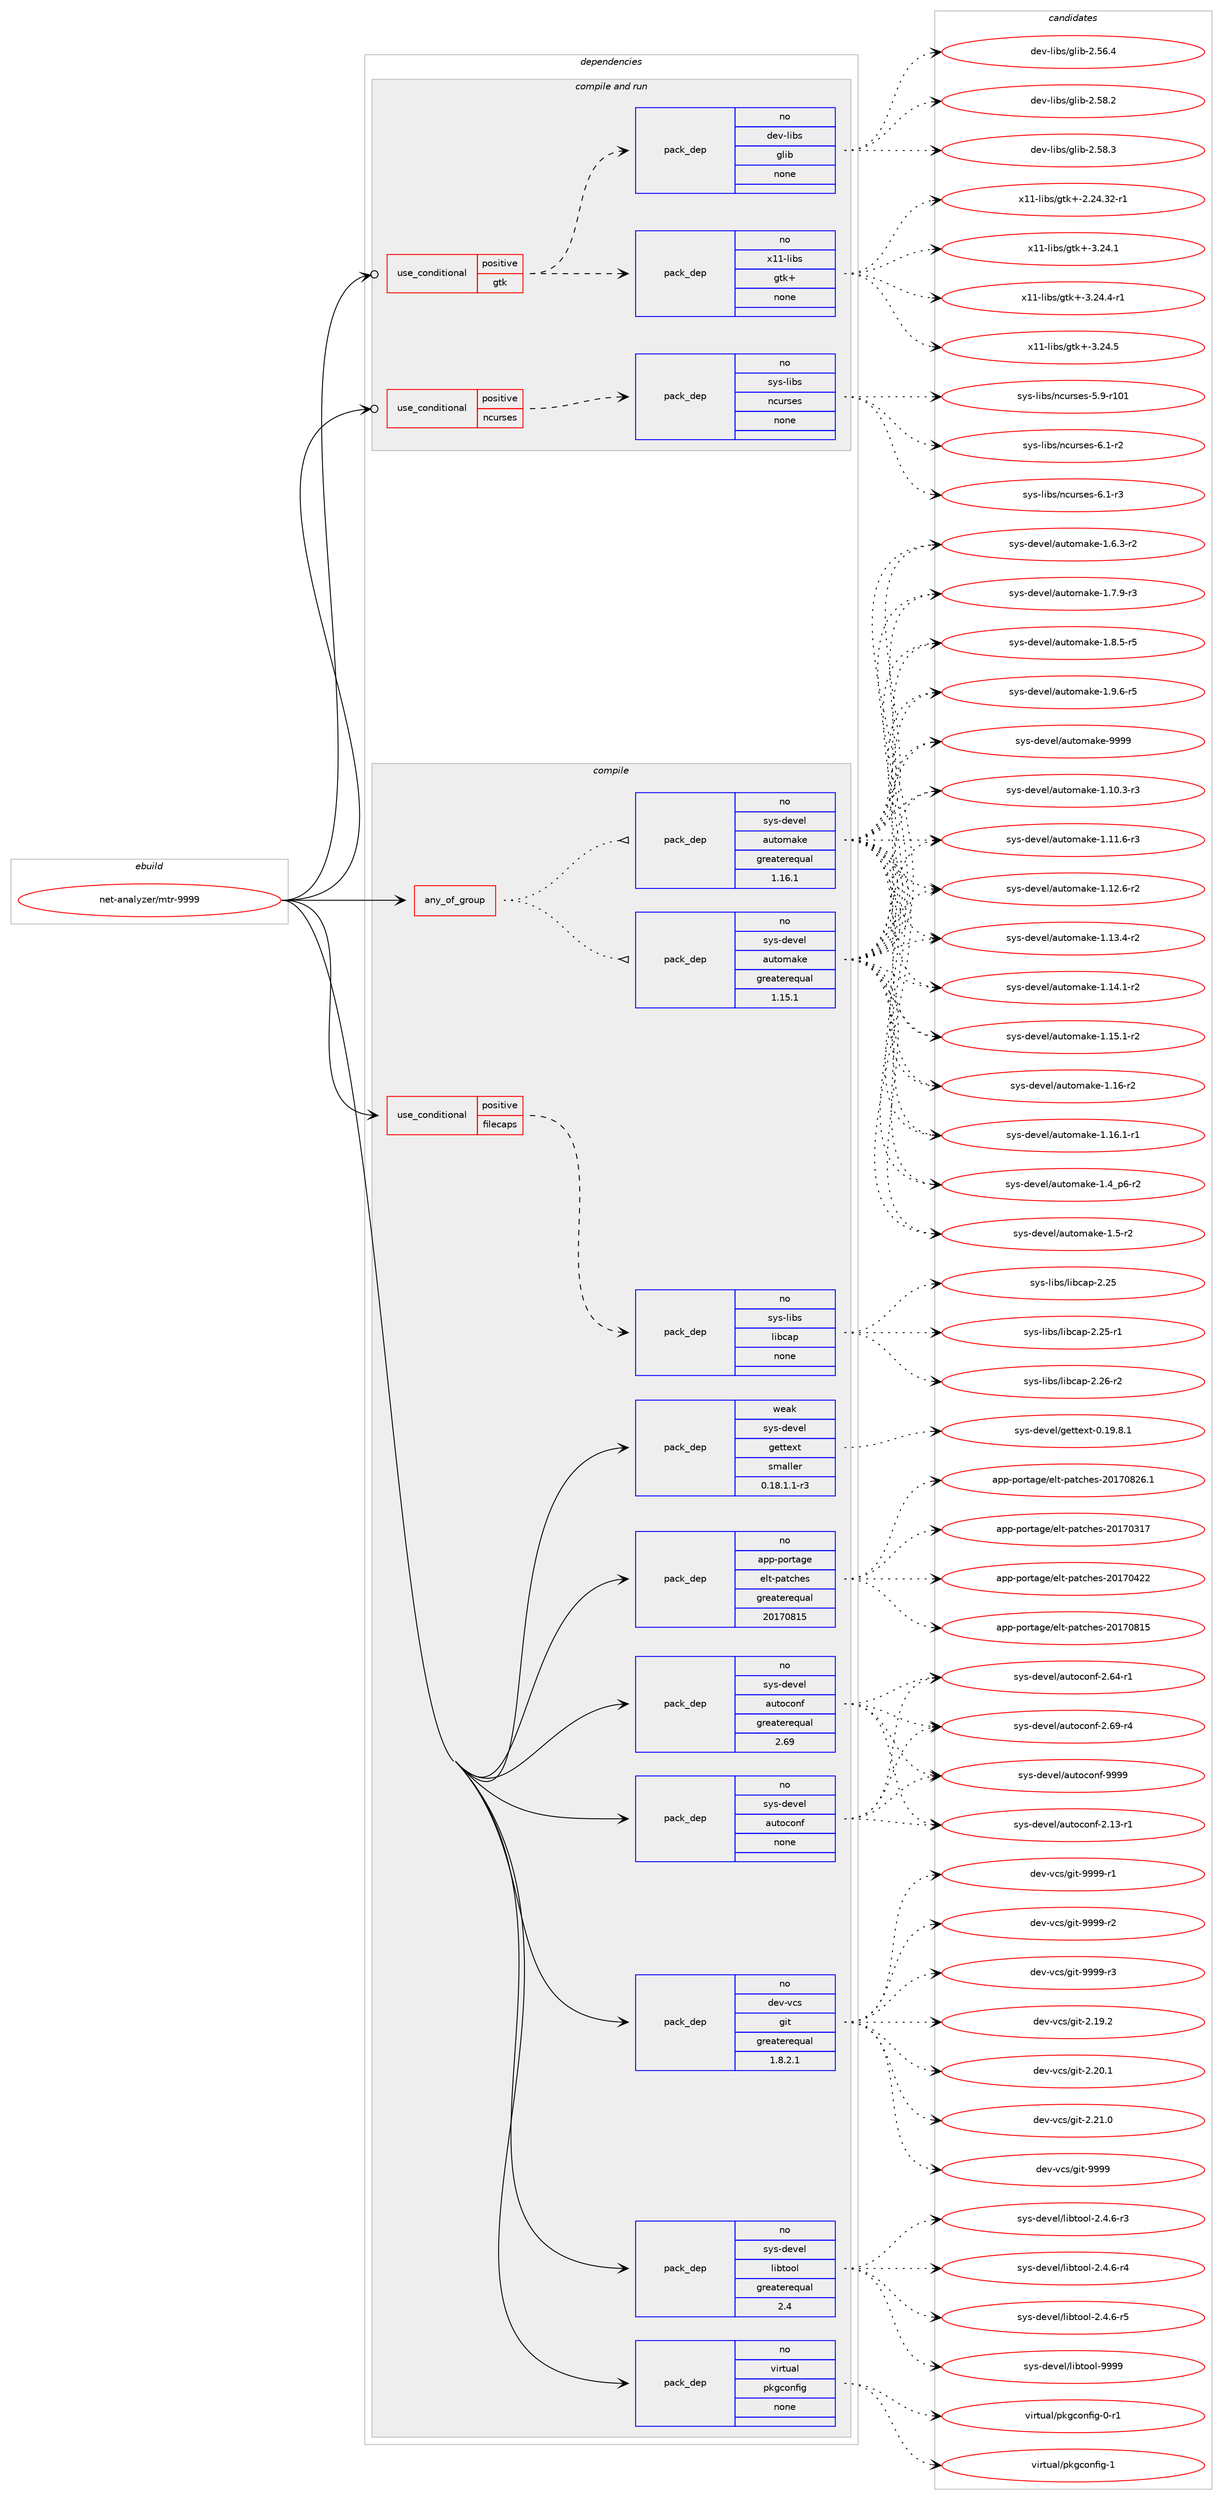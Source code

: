 digraph prolog {

# *************
# Graph options
# *************

newrank=true;
concentrate=true;
compound=true;
graph [rankdir=LR,fontname=Helvetica,fontsize=10,ranksep=1.5];#, ranksep=2.5, nodesep=0.2];
edge  [arrowhead=vee];
node  [fontname=Helvetica,fontsize=10];

# **********
# The ebuild
# **********

subgraph cluster_leftcol {
color=gray;
rank=same;
label=<<i>ebuild</i>>;
id [label="net-analyzer/mtr-9999", color=red, width=4, href="../net-analyzer/mtr-9999.svg"];
}

# ****************
# The dependencies
# ****************

subgraph cluster_midcol {
color=gray;
label=<<i>dependencies</i>>;
subgraph cluster_compile {
fillcolor="#eeeeee";
style=filled;
label=<<i>compile</i>>;
subgraph any25790 {
dependency1644454 [label=<<TABLE BORDER="0" CELLBORDER="1" CELLSPACING="0" CELLPADDING="4"><TR><TD CELLPADDING="10">any_of_group</TD></TR></TABLE>>, shape=none, color=red];subgraph pack1175858 {
dependency1644455 [label=<<TABLE BORDER="0" CELLBORDER="1" CELLSPACING="0" CELLPADDING="4" WIDTH="220"><TR><TD ROWSPAN="6" CELLPADDING="30">pack_dep</TD></TR><TR><TD WIDTH="110">no</TD></TR><TR><TD>sys-devel</TD></TR><TR><TD>automake</TD></TR><TR><TD>greaterequal</TD></TR><TR><TD>1.16.1</TD></TR></TABLE>>, shape=none, color=blue];
}
dependency1644454:e -> dependency1644455:w [weight=20,style="dotted",arrowhead="oinv"];
subgraph pack1175859 {
dependency1644456 [label=<<TABLE BORDER="0" CELLBORDER="1" CELLSPACING="0" CELLPADDING="4" WIDTH="220"><TR><TD ROWSPAN="6" CELLPADDING="30">pack_dep</TD></TR><TR><TD WIDTH="110">no</TD></TR><TR><TD>sys-devel</TD></TR><TR><TD>automake</TD></TR><TR><TD>greaterequal</TD></TR><TR><TD>1.15.1</TD></TR></TABLE>>, shape=none, color=blue];
}
dependency1644454:e -> dependency1644456:w [weight=20,style="dotted",arrowhead="oinv"];
}
id:e -> dependency1644454:w [weight=20,style="solid",arrowhead="vee"];
subgraph cond442031 {
dependency1644457 [label=<<TABLE BORDER="0" CELLBORDER="1" CELLSPACING="0" CELLPADDING="4"><TR><TD ROWSPAN="3" CELLPADDING="10">use_conditional</TD></TR><TR><TD>positive</TD></TR><TR><TD>filecaps</TD></TR></TABLE>>, shape=none, color=red];
subgraph pack1175860 {
dependency1644458 [label=<<TABLE BORDER="0" CELLBORDER="1" CELLSPACING="0" CELLPADDING="4" WIDTH="220"><TR><TD ROWSPAN="6" CELLPADDING="30">pack_dep</TD></TR><TR><TD WIDTH="110">no</TD></TR><TR><TD>sys-libs</TD></TR><TR><TD>libcap</TD></TR><TR><TD>none</TD></TR><TR><TD></TD></TR></TABLE>>, shape=none, color=blue];
}
dependency1644457:e -> dependency1644458:w [weight=20,style="dashed",arrowhead="vee"];
}
id:e -> dependency1644457:w [weight=20,style="solid",arrowhead="vee"];
subgraph pack1175861 {
dependency1644459 [label=<<TABLE BORDER="0" CELLBORDER="1" CELLSPACING="0" CELLPADDING="4" WIDTH="220"><TR><TD ROWSPAN="6" CELLPADDING="30">pack_dep</TD></TR><TR><TD WIDTH="110">no</TD></TR><TR><TD>app-portage</TD></TR><TR><TD>elt-patches</TD></TR><TR><TD>greaterequal</TD></TR><TR><TD>20170815</TD></TR></TABLE>>, shape=none, color=blue];
}
id:e -> dependency1644459:w [weight=20,style="solid",arrowhead="vee"];
subgraph pack1175862 {
dependency1644460 [label=<<TABLE BORDER="0" CELLBORDER="1" CELLSPACING="0" CELLPADDING="4" WIDTH="220"><TR><TD ROWSPAN="6" CELLPADDING="30">pack_dep</TD></TR><TR><TD WIDTH="110">no</TD></TR><TR><TD>dev-vcs</TD></TR><TR><TD>git</TD></TR><TR><TD>greaterequal</TD></TR><TR><TD>1.8.2.1</TD></TR></TABLE>>, shape=none, color=blue];
}
id:e -> dependency1644460:w [weight=20,style="solid",arrowhead="vee"];
subgraph pack1175863 {
dependency1644461 [label=<<TABLE BORDER="0" CELLBORDER="1" CELLSPACING="0" CELLPADDING="4" WIDTH="220"><TR><TD ROWSPAN="6" CELLPADDING="30">pack_dep</TD></TR><TR><TD WIDTH="110">no</TD></TR><TR><TD>sys-devel</TD></TR><TR><TD>autoconf</TD></TR><TR><TD>greaterequal</TD></TR><TR><TD>2.69</TD></TR></TABLE>>, shape=none, color=blue];
}
id:e -> dependency1644461:w [weight=20,style="solid",arrowhead="vee"];
subgraph pack1175864 {
dependency1644462 [label=<<TABLE BORDER="0" CELLBORDER="1" CELLSPACING="0" CELLPADDING="4" WIDTH="220"><TR><TD ROWSPAN="6" CELLPADDING="30">pack_dep</TD></TR><TR><TD WIDTH="110">no</TD></TR><TR><TD>sys-devel</TD></TR><TR><TD>autoconf</TD></TR><TR><TD>none</TD></TR><TR><TD></TD></TR></TABLE>>, shape=none, color=blue];
}
id:e -> dependency1644462:w [weight=20,style="solid",arrowhead="vee"];
subgraph pack1175865 {
dependency1644463 [label=<<TABLE BORDER="0" CELLBORDER="1" CELLSPACING="0" CELLPADDING="4" WIDTH="220"><TR><TD ROWSPAN="6" CELLPADDING="30">pack_dep</TD></TR><TR><TD WIDTH="110">no</TD></TR><TR><TD>sys-devel</TD></TR><TR><TD>libtool</TD></TR><TR><TD>greaterequal</TD></TR><TR><TD>2.4</TD></TR></TABLE>>, shape=none, color=blue];
}
id:e -> dependency1644463:w [weight=20,style="solid",arrowhead="vee"];
subgraph pack1175866 {
dependency1644464 [label=<<TABLE BORDER="0" CELLBORDER="1" CELLSPACING="0" CELLPADDING="4" WIDTH="220"><TR><TD ROWSPAN="6" CELLPADDING="30">pack_dep</TD></TR><TR><TD WIDTH="110">no</TD></TR><TR><TD>virtual</TD></TR><TR><TD>pkgconfig</TD></TR><TR><TD>none</TD></TR><TR><TD></TD></TR></TABLE>>, shape=none, color=blue];
}
id:e -> dependency1644464:w [weight=20,style="solid",arrowhead="vee"];
subgraph pack1175867 {
dependency1644465 [label=<<TABLE BORDER="0" CELLBORDER="1" CELLSPACING="0" CELLPADDING="4" WIDTH="220"><TR><TD ROWSPAN="6" CELLPADDING="30">pack_dep</TD></TR><TR><TD WIDTH="110">weak</TD></TR><TR><TD>sys-devel</TD></TR><TR><TD>gettext</TD></TR><TR><TD>smaller</TD></TR><TR><TD>0.18.1.1-r3</TD></TR></TABLE>>, shape=none, color=blue];
}
id:e -> dependency1644465:w [weight=20,style="solid",arrowhead="vee"];
}
subgraph cluster_compileandrun {
fillcolor="#eeeeee";
style=filled;
label=<<i>compile and run</i>>;
subgraph cond442032 {
dependency1644466 [label=<<TABLE BORDER="0" CELLBORDER="1" CELLSPACING="0" CELLPADDING="4"><TR><TD ROWSPAN="3" CELLPADDING="10">use_conditional</TD></TR><TR><TD>positive</TD></TR><TR><TD>gtk</TD></TR></TABLE>>, shape=none, color=red];
subgraph pack1175868 {
dependency1644467 [label=<<TABLE BORDER="0" CELLBORDER="1" CELLSPACING="0" CELLPADDING="4" WIDTH="220"><TR><TD ROWSPAN="6" CELLPADDING="30">pack_dep</TD></TR><TR><TD WIDTH="110">no</TD></TR><TR><TD>dev-libs</TD></TR><TR><TD>glib</TD></TR><TR><TD>none</TD></TR><TR><TD></TD></TR></TABLE>>, shape=none, color=blue];
}
dependency1644466:e -> dependency1644467:w [weight=20,style="dashed",arrowhead="vee"];
subgraph pack1175869 {
dependency1644468 [label=<<TABLE BORDER="0" CELLBORDER="1" CELLSPACING="0" CELLPADDING="4" WIDTH="220"><TR><TD ROWSPAN="6" CELLPADDING="30">pack_dep</TD></TR><TR><TD WIDTH="110">no</TD></TR><TR><TD>x11-libs</TD></TR><TR><TD>gtk+</TD></TR><TR><TD>none</TD></TR><TR><TD></TD></TR></TABLE>>, shape=none, color=blue];
}
dependency1644466:e -> dependency1644468:w [weight=20,style="dashed",arrowhead="vee"];
}
id:e -> dependency1644466:w [weight=20,style="solid",arrowhead="odotvee"];
subgraph cond442033 {
dependency1644469 [label=<<TABLE BORDER="0" CELLBORDER="1" CELLSPACING="0" CELLPADDING="4"><TR><TD ROWSPAN="3" CELLPADDING="10">use_conditional</TD></TR><TR><TD>positive</TD></TR><TR><TD>ncurses</TD></TR></TABLE>>, shape=none, color=red];
subgraph pack1175870 {
dependency1644470 [label=<<TABLE BORDER="0" CELLBORDER="1" CELLSPACING="0" CELLPADDING="4" WIDTH="220"><TR><TD ROWSPAN="6" CELLPADDING="30">pack_dep</TD></TR><TR><TD WIDTH="110">no</TD></TR><TR><TD>sys-libs</TD></TR><TR><TD>ncurses</TD></TR><TR><TD>none</TD></TR><TR><TD></TD></TR></TABLE>>, shape=none, color=blue];
}
dependency1644469:e -> dependency1644470:w [weight=20,style="dashed",arrowhead="vee"];
}
id:e -> dependency1644469:w [weight=20,style="solid",arrowhead="odotvee"];
}
subgraph cluster_run {
fillcolor="#eeeeee";
style=filled;
label=<<i>run</i>>;
}
}

# **************
# The candidates
# **************

subgraph cluster_choices {
rank=same;
color=gray;
label=<<i>candidates</i>>;

subgraph choice1175858 {
color=black;
nodesep=1;
choice11512111545100101118101108479711711611110997107101454946494846514511451 [label="sys-devel/automake-1.10.3-r3", color=red, width=4,href="../sys-devel/automake-1.10.3-r3.svg"];
choice11512111545100101118101108479711711611110997107101454946494946544511451 [label="sys-devel/automake-1.11.6-r3", color=red, width=4,href="../sys-devel/automake-1.11.6-r3.svg"];
choice11512111545100101118101108479711711611110997107101454946495046544511450 [label="sys-devel/automake-1.12.6-r2", color=red, width=4,href="../sys-devel/automake-1.12.6-r2.svg"];
choice11512111545100101118101108479711711611110997107101454946495146524511450 [label="sys-devel/automake-1.13.4-r2", color=red, width=4,href="../sys-devel/automake-1.13.4-r2.svg"];
choice11512111545100101118101108479711711611110997107101454946495246494511450 [label="sys-devel/automake-1.14.1-r2", color=red, width=4,href="../sys-devel/automake-1.14.1-r2.svg"];
choice11512111545100101118101108479711711611110997107101454946495346494511450 [label="sys-devel/automake-1.15.1-r2", color=red, width=4,href="../sys-devel/automake-1.15.1-r2.svg"];
choice1151211154510010111810110847971171161111099710710145494649544511450 [label="sys-devel/automake-1.16-r2", color=red, width=4,href="../sys-devel/automake-1.16-r2.svg"];
choice11512111545100101118101108479711711611110997107101454946495446494511449 [label="sys-devel/automake-1.16.1-r1", color=red, width=4,href="../sys-devel/automake-1.16.1-r1.svg"];
choice115121115451001011181011084797117116111109971071014549465295112544511450 [label="sys-devel/automake-1.4_p6-r2", color=red, width=4,href="../sys-devel/automake-1.4_p6-r2.svg"];
choice11512111545100101118101108479711711611110997107101454946534511450 [label="sys-devel/automake-1.5-r2", color=red, width=4,href="../sys-devel/automake-1.5-r2.svg"];
choice115121115451001011181011084797117116111109971071014549465446514511450 [label="sys-devel/automake-1.6.3-r2", color=red, width=4,href="../sys-devel/automake-1.6.3-r2.svg"];
choice115121115451001011181011084797117116111109971071014549465546574511451 [label="sys-devel/automake-1.7.9-r3", color=red, width=4,href="../sys-devel/automake-1.7.9-r3.svg"];
choice115121115451001011181011084797117116111109971071014549465646534511453 [label="sys-devel/automake-1.8.5-r5", color=red, width=4,href="../sys-devel/automake-1.8.5-r5.svg"];
choice115121115451001011181011084797117116111109971071014549465746544511453 [label="sys-devel/automake-1.9.6-r5", color=red, width=4,href="../sys-devel/automake-1.9.6-r5.svg"];
choice115121115451001011181011084797117116111109971071014557575757 [label="sys-devel/automake-9999", color=red, width=4,href="../sys-devel/automake-9999.svg"];
dependency1644455:e -> choice11512111545100101118101108479711711611110997107101454946494846514511451:w [style=dotted,weight="100"];
dependency1644455:e -> choice11512111545100101118101108479711711611110997107101454946494946544511451:w [style=dotted,weight="100"];
dependency1644455:e -> choice11512111545100101118101108479711711611110997107101454946495046544511450:w [style=dotted,weight="100"];
dependency1644455:e -> choice11512111545100101118101108479711711611110997107101454946495146524511450:w [style=dotted,weight="100"];
dependency1644455:e -> choice11512111545100101118101108479711711611110997107101454946495246494511450:w [style=dotted,weight="100"];
dependency1644455:e -> choice11512111545100101118101108479711711611110997107101454946495346494511450:w [style=dotted,weight="100"];
dependency1644455:e -> choice1151211154510010111810110847971171161111099710710145494649544511450:w [style=dotted,weight="100"];
dependency1644455:e -> choice11512111545100101118101108479711711611110997107101454946495446494511449:w [style=dotted,weight="100"];
dependency1644455:e -> choice115121115451001011181011084797117116111109971071014549465295112544511450:w [style=dotted,weight="100"];
dependency1644455:e -> choice11512111545100101118101108479711711611110997107101454946534511450:w [style=dotted,weight="100"];
dependency1644455:e -> choice115121115451001011181011084797117116111109971071014549465446514511450:w [style=dotted,weight="100"];
dependency1644455:e -> choice115121115451001011181011084797117116111109971071014549465546574511451:w [style=dotted,weight="100"];
dependency1644455:e -> choice115121115451001011181011084797117116111109971071014549465646534511453:w [style=dotted,weight="100"];
dependency1644455:e -> choice115121115451001011181011084797117116111109971071014549465746544511453:w [style=dotted,weight="100"];
dependency1644455:e -> choice115121115451001011181011084797117116111109971071014557575757:w [style=dotted,weight="100"];
}
subgraph choice1175859 {
color=black;
nodesep=1;
choice11512111545100101118101108479711711611110997107101454946494846514511451 [label="sys-devel/automake-1.10.3-r3", color=red, width=4,href="../sys-devel/automake-1.10.3-r3.svg"];
choice11512111545100101118101108479711711611110997107101454946494946544511451 [label="sys-devel/automake-1.11.6-r3", color=red, width=4,href="../sys-devel/automake-1.11.6-r3.svg"];
choice11512111545100101118101108479711711611110997107101454946495046544511450 [label="sys-devel/automake-1.12.6-r2", color=red, width=4,href="../sys-devel/automake-1.12.6-r2.svg"];
choice11512111545100101118101108479711711611110997107101454946495146524511450 [label="sys-devel/automake-1.13.4-r2", color=red, width=4,href="../sys-devel/automake-1.13.4-r2.svg"];
choice11512111545100101118101108479711711611110997107101454946495246494511450 [label="sys-devel/automake-1.14.1-r2", color=red, width=4,href="../sys-devel/automake-1.14.1-r2.svg"];
choice11512111545100101118101108479711711611110997107101454946495346494511450 [label="sys-devel/automake-1.15.1-r2", color=red, width=4,href="../sys-devel/automake-1.15.1-r2.svg"];
choice1151211154510010111810110847971171161111099710710145494649544511450 [label="sys-devel/automake-1.16-r2", color=red, width=4,href="../sys-devel/automake-1.16-r2.svg"];
choice11512111545100101118101108479711711611110997107101454946495446494511449 [label="sys-devel/automake-1.16.1-r1", color=red, width=4,href="../sys-devel/automake-1.16.1-r1.svg"];
choice115121115451001011181011084797117116111109971071014549465295112544511450 [label="sys-devel/automake-1.4_p6-r2", color=red, width=4,href="../sys-devel/automake-1.4_p6-r2.svg"];
choice11512111545100101118101108479711711611110997107101454946534511450 [label="sys-devel/automake-1.5-r2", color=red, width=4,href="../sys-devel/automake-1.5-r2.svg"];
choice115121115451001011181011084797117116111109971071014549465446514511450 [label="sys-devel/automake-1.6.3-r2", color=red, width=4,href="../sys-devel/automake-1.6.3-r2.svg"];
choice115121115451001011181011084797117116111109971071014549465546574511451 [label="sys-devel/automake-1.7.9-r3", color=red, width=4,href="../sys-devel/automake-1.7.9-r3.svg"];
choice115121115451001011181011084797117116111109971071014549465646534511453 [label="sys-devel/automake-1.8.5-r5", color=red, width=4,href="../sys-devel/automake-1.8.5-r5.svg"];
choice115121115451001011181011084797117116111109971071014549465746544511453 [label="sys-devel/automake-1.9.6-r5", color=red, width=4,href="../sys-devel/automake-1.9.6-r5.svg"];
choice115121115451001011181011084797117116111109971071014557575757 [label="sys-devel/automake-9999", color=red, width=4,href="../sys-devel/automake-9999.svg"];
dependency1644456:e -> choice11512111545100101118101108479711711611110997107101454946494846514511451:w [style=dotted,weight="100"];
dependency1644456:e -> choice11512111545100101118101108479711711611110997107101454946494946544511451:w [style=dotted,weight="100"];
dependency1644456:e -> choice11512111545100101118101108479711711611110997107101454946495046544511450:w [style=dotted,weight="100"];
dependency1644456:e -> choice11512111545100101118101108479711711611110997107101454946495146524511450:w [style=dotted,weight="100"];
dependency1644456:e -> choice11512111545100101118101108479711711611110997107101454946495246494511450:w [style=dotted,weight="100"];
dependency1644456:e -> choice11512111545100101118101108479711711611110997107101454946495346494511450:w [style=dotted,weight="100"];
dependency1644456:e -> choice1151211154510010111810110847971171161111099710710145494649544511450:w [style=dotted,weight="100"];
dependency1644456:e -> choice11512111545100101118101108479711711611110997107101454946495446494511449:w [style=dotted,weight="100"];
dependency1644456:e -> choice115121115451001011181011084797117116111109971071014549465295112544511450:w [style=dotted,weight="100"];
dependency1644456:e -> choice11512111545100101118101108479711711611110997107101454946534511450:w [style=dotted,weight="100"];
dependency1644456:e -> choice115121115451001011181011084797117116111109971071014549465446514511450:w [style=dotted,weight="100"];
dependency1644456:e -> choice115121115451001011181011084797117116111109971071014549465546574511451:w [style=dotted,weight="100"];
dependency1644456:e -> choice115121115451001011181011084797117116111109971071014549465646534511453:w [style=dotted,weight="100"];
dependency1644456:e -> choice115121115451001011181011084797117116111109971071014549465746544511453:w [style=dotted,weight="100"];
dependency1644456:e -> choice115121115451001011181011084797117116111109971071014557575757:w [style=dotted,weight="100"];
}
subgraph choice1175860 {
color=black;
nodesep=1;
choice1151211154510810598115471081059899971124550465053 [label="sys-libs/libcap-2.25", color=red, width=4,href="../sys-libs/libcap-2.25.svg"];
choice11512111545108105981154710810598999711245504650534511449 [label="sys-libs/libcap-2.25-r1", color=red, width=4,href="../sys-libs/libcap-2.25-r1.svg"];
choice11512111545108105981154710810598999711245504650544511450 [label="sys-libs/libcap-2.26-r2", color=red, width=4,href="../sys-libs/libcap-2.26-r2.svg"];
dependency1644458:e -> choice1151211154510810598115471081059899971124550465053:w [style=dotted,weight="100"];
dependency1644458:e -> choice11512111545108105981154710810598999711245504650534511449:w [style=dotted,weight="100"];
dependency1644458:e -> choice11512111545108105981154710810598999711245504650544511450:w [style=dotted,weight="100"];
}
subgraph choice1175861 {
color=black;
nodesep=1;
choice97112112451121111141169710310147101108116451129711699104101115455048495548514955 [label="app-portage/elt-patches-20170317", color=red, width=4,href="../app-portage/elt-patches-20170317.svg"];
choice97112112451121111141169710310147101108116451129711699104101115455048495548525050 [label="app-portage/elt-patches-20170422", color=red, width=4,href="../app-portage/elt-patches-20170422.svg"];
choice97112112451121111141169710310147101108116451129711699104101115455048495548564953 [label="app-portage/elt-patches-20170815", color=red, width=4,href="../app-portage/elt-patches-20170815.svg"];
choice971121124511211111411697103101471011081164511297116991041011154550484955485650544649 [label="app-portage/elt-patches-20170826.1", color=red, width=4,href="../app-portage/elt-patches-20170826.1.svg"];
dependency1644459:e -> choice97112112451121111141169710310147101108116451129711699104101115455048495548514955:w [style=dotted,weight="100"];
dependency1644459:e -> choice97112112451121111141169710310147101108116451129711699104101115455048495548525050:w [style=dotted,weight="100"];
dependency1644459:e -> choice97112112451121111141169710310147101108116451129711699104101115455048495548564953:w [style=dotted,weight="100"];
dependency1644459:e -> choice971121124511211111411697103101471011081164511297116991041011154550484955485650544649:w [style=dotted,weight="100"];
}
subgraph choice1175862 {
color=black;
nodesep=1;
choice10010111845118991154710310511645504649574650 [label="dev-vcs/git-2.19.2", color=red, width=4,href="../dev-vcs/git-2.19.2.svg"];
choice10010111845118991154710310511645504650484649 [label="dev-vcs/git-2.20.1", color=red, width=4,href="../dev-vcs/git-2.20.1.svg"];
choice10010111845118991154710310511645504650494648 [label="dev-vcs/git-2.21.0", color=red, width=4,href="../dev-vcs/git-2.21.0.svg"];
choice1001011184511899115471031051164557575757 [label="dev-vcs/git-9999", color=red, width=4,href="../dev-vcs/git-9999.svg"];
choice10010111845118991154710310511645575757574511449 [label="dev-vcs/git-9999-r1", color=red, width=4,href="../dev-vcs/git-9999-r1.svg"];
choice10010111845118991154710310511645575757574511450 [label="dev-vcs/git-9999-r2", color=red, width=4,href="../dev-vcs/git-9999-r2.svg"];
choice10010111845118991154710310511645575757574511451 [label="dev-vcs/git-9999-r3", color=red, width=4,href="../dev-vcs/git-9999-r3.svg"];
dependency1644460:e -> choice10010111845118991154710310511645504649574650:w [style=dotted,weight="100"];
dependency1644460:e -> choice10010111845118991154710310511645504650484649:w [style=dotted,weight="100"];
dependency1644460:e -> choice10010111845118991154710310511645504650494648:w [style=dotted,weight="100"];
dependency1644460:e -> choice1001011184511899115471031051164557575757:w [style=dotted,weight="100"];
dependency1644460:e -> choice10010111845118991154710310511645575757574511449:w [style=dotted,weight="100"];
dependency1644460:e -> choice10010111845118991154710310511645575757574511450:w [style=dotted,weight="100"];
dependency1644460:e -> choice10010111845118991154710310511645575757574511451:w [style=dotted,weight="100"];
}
subgraph choice1175863 {
color=black;
nodesep=1;
choice1151211154510010111810110847971171161119911111010245504649514511449 [label="sys-devel/autoconf-2.13-r1", color=red, width=4,href="../sys-devel/autoconf-2.13-r1.svg"];
choice1151211154510010111810110847971171161119911111010245504654524511449 [label="sys-devel/autoconf-2.64-r1", color=red, width=4,href="../sys-devel/autoconf-2.64-r1.svg"];
choice1151211154510010111810110847971171161119911111010245504654574511452 [label="sys-devel/autoconf-2.69-r4", color=red, width=4,href="../sys-devel/autoconf-2.69-r4.svg"];
choice115121115451001011181011084797117116111991111101024557575757 [label="sys-devel/autoconf-9999", color=red, width=4,href="../sys-devel/autoconf-9999.svg"];
dependency1644461:e -> choice1151211154510010111810110847971171161119911111010245504649514511449:w [style=dotted,weight="100"];
dependency1644461:e -> choice1151211154510010111810110847971171161119911111010245504654524511449:w [style=dotted,weight="100"];
dependency1644461:e -> choice1151211154510010111810110847971171161119911111010245504654574511452:w [style=dotted,weight="100"];
dependency1644461:e -> choice115121115451001011181011084797117116111991111101024557575757:w [style=dotted,weight="100"];
}
subgraph choice1175864 {
color=black;
nodesep=1;
choice1151211154510010111810110847971171161119911111010245504649514511449 [label="sys-devel/autoconf-2.13-r1", color=red, width=4,href="../sys-devel/autoconf-2.13-r1.svg"];
choice1151211154510010111810110847971171161119911111010245504654524511449 [label="sys-devel/autoconf-2.64-r1", color=red, width=4,href="../sys-devel/autoconf-2.64-r1.svg"];
choice1151211154510010111810110847971171161119911111010245504654574511452 [label="sys-devel/autoconf-2.69-r4", color=red, width=4,href="../sys-devel/autoconf-2.69-r4.svg"];
choice115121115451001011181011084797117116111991111101024557575757 [label="sys-devel/autoconf-9999", color=red, width=4,href="../sys-devel/autoconf-9999.svg"];
dependency1644462:e -> choice1151211154510010111810110847971171161119911111010245504649514511449:w [style=dotted,weight="100"];
dependency1644462:e -> choice1151211154510010111810110847971171161119911111010245504654524511449:w [style=dotted,weight="100"];
dependency1644462:e -> choice1151211154510010111810110847971171161119911111010245504654574511452:w [style=dotted,weight="100"];
dependency1644462:e -> choice115121115451001011181011084797117116111991111101024557575757:w [style=dotted,weight="100"];
}
subgraph choice1175865 {
color=black;
nodesep=1;
choice1151211154510010111810110847108105981161111111084550465246544511451 [label="sys-devel/libtool-2.4.6-r3", color=red, width=4,href="../sys-devel/libtool-2.4.6-r3.svg"];
choice1151211154510010111810110847108105981161111111084550465246544511452 [label="sys-devel/libtool-2.4.6-r4", color=red, width=4,href="../sys-devel/libtool-2.4.6-r4.svg"];
choice1151211154510010111810110847108105981161111111084550465246544511453 [label="sys-devel/libtool-2.4.6-r5", color=red, width=4,href="../sys-devel/libtool-2.4.6-r5.svg"];
choice1151211154510010111810110847108105981161111111084557575757 [label="sys-devel/libtool-9999", color=red, width=4,href="../sys-devel/libtool-9999.svg"];
dependency1644463:e -> choice1151211154510010111810110847108105981161111111084550465246544511451:w [style=dotted,weight="100"];
dependency1644463:e -> choice1151211154510010111810110847108105981161111111084550465246544511452:w [style=dotted,weight="100"];
dependency1644463:e -> choice1151211154510010111810110847108105981161111111084550465246544511453:w [style=dotted,weight="100"];
dependency1644463:e -> choice1151211154510010111810110847108105981161111111084557575757:w [style=dotted,weight="100"];
}
subgraph choice1175866 {
color=black;
nodesep=1;
choice11810511411611797108471121071039911111010210510345484511449 [label="virtual/pkgconfig-0-r1", color=red, width=4,href="../virtual/pkgconfig-0-r1.svg"];
choice1181051141161179710847112107103991111101021051034549 [label="virtual/pkgconfig-1", color=red, width=4,href="../virtual/pkgconfig-1.svg"];
dependency1644464:e -> choice11810511411611797108471121071039911111010210510345484511449:w [style=dotted,weight="100"];
dependency1644464:e -> choice1181051141161179710847112107103991111101021051034549:w [style=dotted,weight="100"];
}
subgraph choice1175867 {
color=black;
nodesep=1;
choice1151211154510010111810110847103101116116101120116454846495746564649 [label="sys-devel/gettext-0.19.8.1", color=red, width=4,href="../sys-devel/gettext-0.19.8.1.svg"];
dependency1644465:e -> choice1151211154510010111810110847103101116116101120116454846495746564649:w [style=dotted,weight="100"];
}
subgraph choice1175868 {
color=black;
nodesep=1;
choice1001011184510810598115471031081059845504653544652 [label="dev-libs/glib-2.56.4", color=red, width=4,href="../dev-libs/glib-2.56.4.svg"];
choice1001011184510810598115471031081059845504653564650 [label="dev-libs/glib-2.58.2", color=red, width=4,href="../dev-libs/glib-2.58.2.svg"];
choice1001011184510810598115471031081059845504653564651 [label="dev-libs/glib-2.58.3", color=red, width=4,href="../dev-libs/glib-2.58.3.svg"];
dependency1644467:e -> choice1001011184510810598115471031081059845504653544652:w [style=dotted,weight="100"];
dependency1644467:e -> choice1001011184510810598115471031081059845504653564650:w [style=dotted,weight="100"];
dependency1644467:e -> choice1001011184510810598115471031081059845504653564651:w [style=dotted,weight="100"];
}
subgraph choice1175869 {
color=black;
nodesep=1;
choice12049494510810598115471031161074345504650524651504511449 [label="x11-libs/gtk+-2.24.32-r1", color=red, width=4,href="../x11-libs/gtk+-2.24.32-r1.svg"];
choice12049494510810598115471031161074345514650524649 [label="x11-libs/gtk+-3.24.1", color=red, width=4,href="../x11-libs/gtk+-3.24.1.svg"];
choice120494945108105981154710311610743455146505246524511449 [label="x11-libs/gtk+-3.24.4-r1", color=red, width=4,href="../x11-libs/gtk+-3.24.4-r1.svg"];
choice12049494510810598115471031161074345514650524653 [label="x11-libs/gtk+-3.24.5", color=red, width=4,href="../x11-libs/gtk+-3.24.5.svg"];
dependency1644468:e -> choice12049494510810598115471031161074345504650524651504511449:w [style=dotted,weight="100"];
dependency1644468:e -> choice12049494510810598115471031161074345514650524649:w [style=dotted,weight="100"];
dependency1644468:e -> choice120494945108105981154710311610743455146505246524511449:w [style=dotted,weight="100"];
dependency1644468:e -> choice12049494510810598115471031161074345514650524653:w [style=dotted,weight="100"];
}
subgraph choice1175870 {
color=black;
nodesep=1;
choice115121115451081059811547110991171141151011154553465745114494849 [label="sys-libs/ncurses-5.9-r101", color=red, width=4,href="../sys-libs/ncurses-5.9-r101.svg"];
choice11512111545108105981154711099117114115101115455446494511450 [label="sys-libs/ncurses-6.1-r2", color=red, width=4,href="../sys-libs/ncurses-6.1-r2.svg"];
choice11512111545108105981154711099117114115101115455446494511451 [label="sys-libs/ncurses-6.1-r3", color=red, width=4,href="../sys-libs/ncurses-6.1-r3.svg"];
dependency1644470:e -> choice115121115451081059811547110991171141151011154553465745114494849:w [style=dotted,weight="100"];
dependency1644470:e -> choice11512111545108105981154711099117114115101115455446494511450:w [style=dotted,weight="100"];
dependency1644470:e -> choice11512111545108105981154711099117114115101115455446494511451:w [style=dotted,weight="100"];
}
}

}

